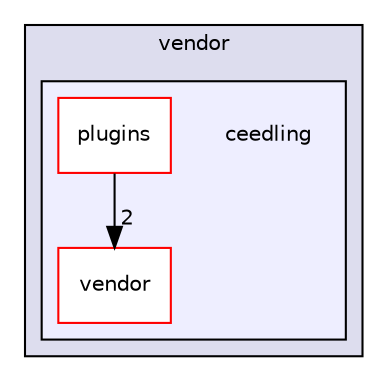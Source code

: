 digraph "muju/vendor/ceedling" {
  compound=true
  node [ fontsize="10", fontname="Helvetica"];
  edge [ labelfontsize="10", labelfontname="Helvetica"];
  subgraph clusterdir_d6715300d9ce30cd4c80680ad64ac6e8 {
    graph [ bgcolor="#ddddee", pencolor="black", label="vendor" fontname="Helvetica", fontsize="10", URL="dir_d6715300d9ce30cd4c80680ad64ac6e8.html"]
  subgraph clusterdir_1692786e1ed7274e5adeb7199a5c4d23 {
    graph [ bgcolor="#eeeeff", pencolor="black", label="" URL="dir_1692786e1ed7274e5adeb7199a5c4d23.html"];
    dir_1692786e1ed7274e5adeb7199a5c4d23 [shape=plaintext label="ceedling"];
    dir_d36ba63104026e8301a719ebeb8241f7 [shape=box label="plugins" color="red" fillcolor="white" style="filled" URL="dir_d36ba63104026e8301a719ebeb8241f7.html"];
    dir_dee195845ab3b7fc5359b8f8ad33bf1d [shape=box label="vendor" color="red" fillcolor="white" style="filled" URL="dir_dee195845ab3b7fc5359b8f8ad33bf1d.html"];
  }
  }
  dir_d36ba63104026e8301a719ebeb8241f7->dir_dee195845ab3b7fc5359b8f8ad33bf1d [headlabel="2", labeldistance=1.5 headhref="dir_000057_000125.html"];
}
